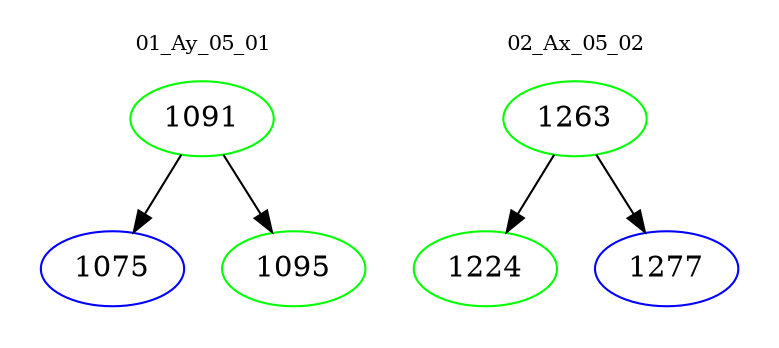 digraph{
subgraph cluster_0 {
color = white
label = "01_Ay_05_01";
fontsize=10;
T0_1091 [label="1091", color="green"]
T0_1091 -> T0_1075 [color="black"]
T0_1075 [label="1075", color="blue"]
T0_1091 -> T0_1095 [color="black"]
T0_1095 [label="1095", color="green"]
}
subgraph cluster_1 {
color = white
label = "02_Ax_05_02";
fontsize=10;
T1_1263 [label="1263", color="green"]
T1_1263 -> T1_1224 [color="black"]
T1_1224 [label="1224", color="green"]
T1_1263 -> T1_1277 [color="black"]
T1_1277 [label="1277", color="blue"]
}
}

